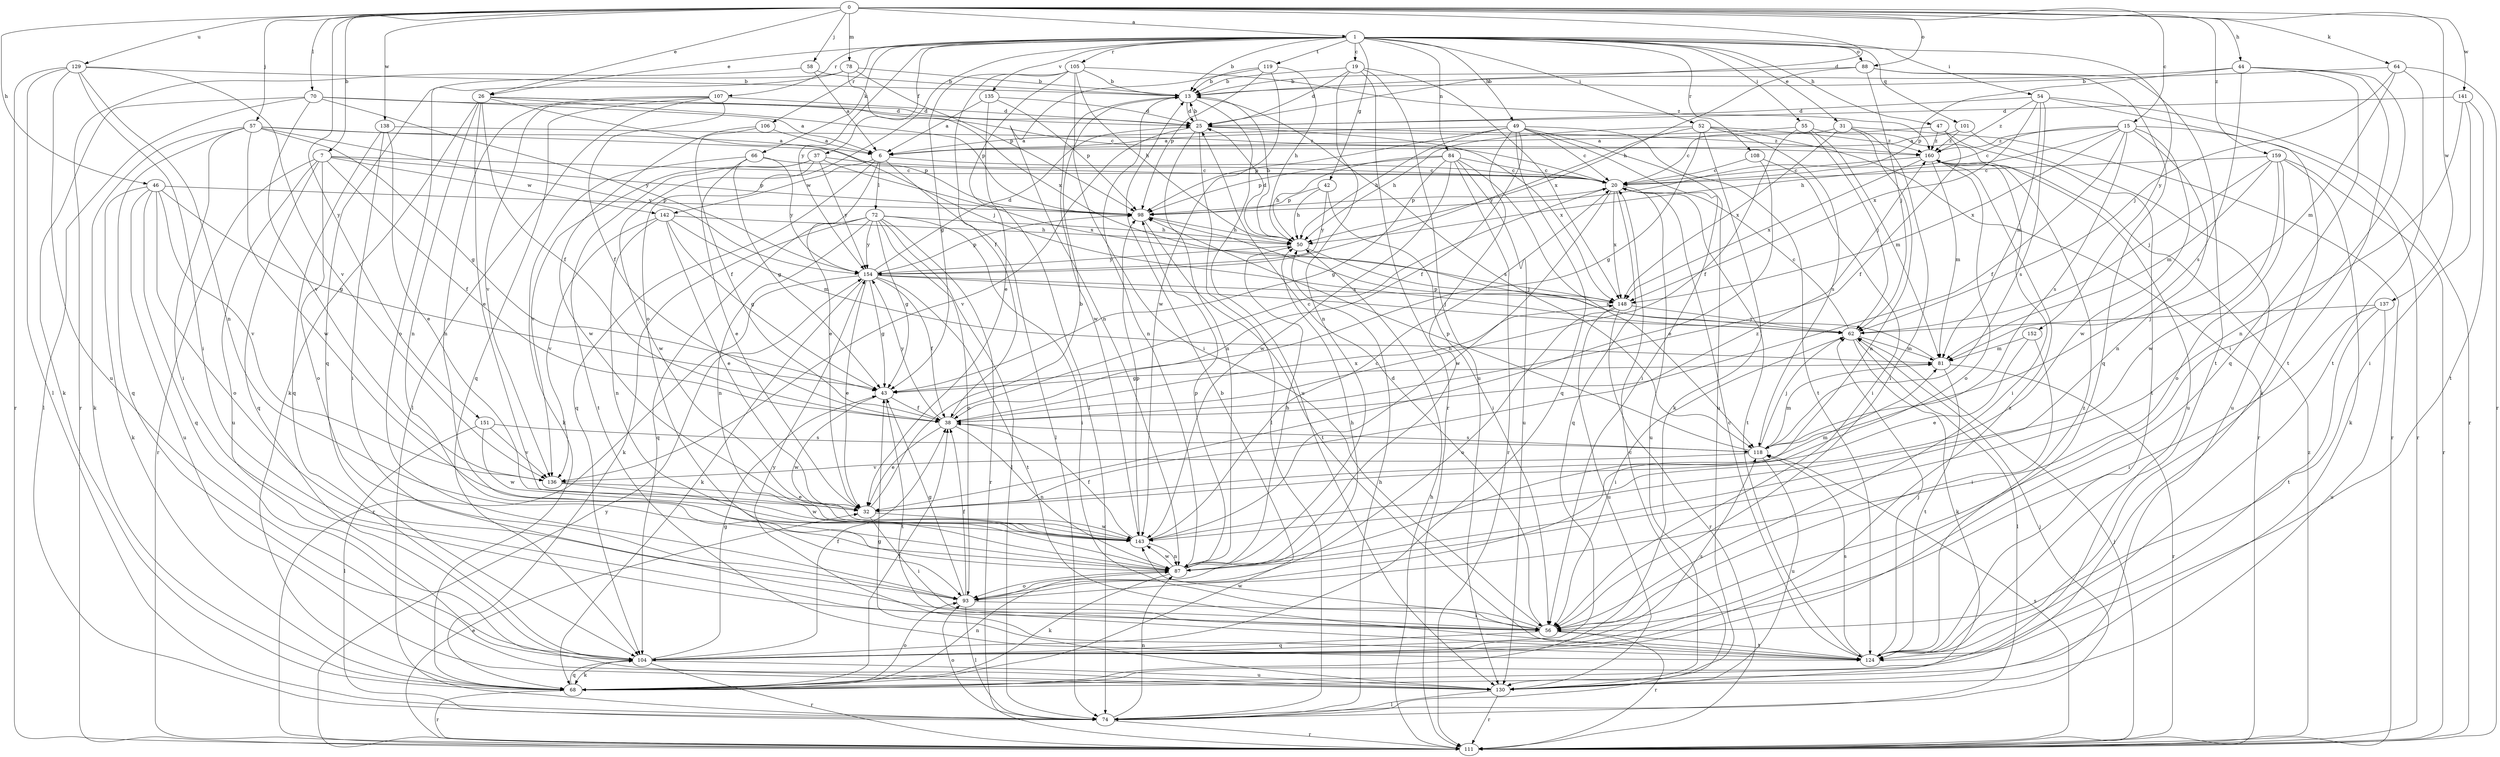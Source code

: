 strict digraph  {
0;
1;
6;
7;
13;
15;
19;
20;
25;
26;
31;
32;
37;
38;
42;
43;
44;
46;
47;
49;
50;
52;
54;
55;
56;
57;
58;
62;
64;
66;
68;
70;
72;
74;
78;
81;
84;
87;
88;
93;
98;
101;
104;
105;
106;
107;
108;
111;
118;
119;
124;
129;
130;
135;
136;
137;
138;
141;
142;
143;
148;
151;
152;
154;
159;
160;
0 -> 1  [label=a];
0 -> 7  [label=b];
0 -> 15  [label=c];
0 -> 25  [label=d];
0 -> 26  [label=e];
0 -> 44  [label=h];
0 -> 46  [label=h];
0 -> 57  [label=j];
0 -> 58  [label=j];
0 -> 64  [label=k];
0 -> 70  [label=l];
0 -> 78  [label=m];
0 -> 88  [label=o];
0 -> 129  [label=u];
0 -> 137  [label=w];
0 -> 138  [label=w];
0 -> 141  [label=w];
0 -> 151  [label=y];
0 -> 159  [label=z];
1 -> 13  [label=b];
1 -> 19  [label=c];
1 -> 26  [label=e];
1 -> 31  [label=e];
1 -> 37  [label=f];
1 -> 42  [label=g];
1 -> 47  [label=h];
1 -> 49  [label=h];
1 -> 52  [label=i];
1 -> 54  [label=i];
1 -> 55  [label=i];
1 -> 66  [label=k];
1 -> 84  [label=n];
1 -> 88  [label=o];
1 -> 93  [label=o];
1 -> 101  [label=q];
1 -> 105  [label=r];
1 -> 106  [label=r];
1 -> 107  [label=r];
1 -> 108  [label=r];
1 -> 119  [label=t];
1 -> 135  [label=v];
1 -> 152  [label=y];
1 -> 154  [label=y];
6 -> 20  [label=c];
6 -> 32  [label=e];
6 -> 72  [label=l];
6 -> 74  [label=l];
6 -> 104  [label=q];
6 -> 142  [label=w];
7 -> 20  [label=c];
7 -> 38  [label=f];
7 -> 93  [label=o];
7 -> 98  [label=p];
7 -> 104  [label=q];
7 -> 111  [label=r];
7 -> 130  [label=u];
7 -> 142  [label=w];
13 -> 25  [label=d];
13 -> 87  [label=n];
13 -> 118  [label=s];
13 -> 130  [label=u];
13 -> 143  [label=w];
15 -> 20  [label=c];
15 -> 38  [label=f];
15 -> 50  [label=h];
15 -> 87  [label=n];
15 -> 111  [label=r];
15 -> 118  [label=s];
15 -> 143  [label=w];
15 -> 148  [label=x];
15 -> 160  [label=z];
19 -> 13  [label=b];
19 -> 25  [label=d];
19 -> 87  [label=n];
19 -> 111  [label=r];
19 -> 130  [label=u];
19 -> 148  [label=x];
20 -> 98  [label=p];
20 -> 104  [label=q];
20 -> 124  [label=t];
20 -> 130  [label=u];
20 -> 143  [label=w];
20 -> 148  [label=x];
25 -> 13  [label=b];
25 -> 74  [label=l];
25 -> 87  [label=n];
25 -> 136  [label=v];
25 -> 148  [label=x];
25 -> 160  [label=z];
26 -> 20  [label=c];
26 -> 25  [label=d];
26 -> 32  [label=e];
26 -> 38  [label=f];
26 -> 62  [label=j];
26 -> 68  [label=k];
26 -> 87  [label=n];
26 -> 98  [label=p];
31 -> 6  [label=a];
31 -> 56  [label=i];
31 -> 87  [label=n];
31 -> 111  [label=r];
31 -> 148  [label=x];
32 -> 13  [label=b];
32 -> 56  [label=i];
32 -> 81  [label=m];
32 -> 143  [label=w];
32 -> 160  [label=z];
37 -> 20  [label=c];
37 -> 124  [label=t];
37 -> 136  [label=v];
37 -> 143  [label=w];
37 -> 148  [label=x];
37 -> 154  [label=y];
38 -> 20  [label=c];
38 -> 32  [label=e];
38 -> 87  [label=n];
38 -> 118  [label=s];
38 -> 148  [label=x];
38 -> 154  [label=y];
42 -> 50  [label=h];
42 -> 56  [label=i];
42 -> 98  [label=p];
42 -> 154  [label=y];
43 -> 38  [label=f];
43 -> 124  [label=t];
43 -> 143  [label=w];
44 -> 13  [label=b];
44 -> 56  [label=i];
44 -> 98  [label=p];
44 -> 104  [label=q];
44 -> 118  [label=s];
44 -> 124  [label=t];
46 -> 43  [label=g];
46 -> 68  [label=k];
46 -> 93  [label=o];
46 -> 98  [label=p];
46 -> 104  [label=q];
46 -> 130  [label=u];
46 -> 136  [label=v];
47 -> 20  [label=c];
47 -> 38  [label=f];
47 -> 124  [label=t];
47 -> 160  [label=z];
49 -> 6  [label=a];
49 -> 20  [label=c];
49 -> 38  [label=f];
49 -> 50  [label=h];
49 -> 56  [label=i];
49 -> 87  [label=n];
49 -> 98  [label=p];
49 -> 104  [label=q];
49 -> 124  [label=t];
49 -> 130  [label=u];
50 -> 13  [label=b];
50 -> 25  [label=d];
50 -> 62  [label=j];
50 -> 154  [label=y];
52 -> 43  [label=g];
52 -> 50  [label=h];
52 -> 68  [label=k];
52 -> 111  [label=r];
52 -> 118  [label=s];
52 -> 154  [label=y];
52 -> 160  [label=z];
54 -> 25  [label=d];
54 -> 68  [label=k];
54 -> 81  [label=m];
54 -> 111  [label=r];
54 -> 118  [label=s];
54 -> 148  [label=x];
54 -> 160  [label=z];
55 -> 6  [label=a];
55 -> 38  [label=f];
55 -> 62  [label=j];
55 -> 81  [label=m];
55 -> 130  [label=u];
56 -> 25  [label=d];
56 -> 104  [label=q];
56 -> 111  [label=r];
56 -> 124  [label=t];
56 -> 143  [label=w];
57 -> 6  [label=a];
57 -> 43  [label=g];
57 -> 56  [label=i];
57 -> 68  [label=k];
57 -> 98  [label=p];
57 -> 104  [label=q];
57 -> 143  [label=w];
57 -> 154  [label=y];
58 -> 6  [label=a];
58 -> 13  [label=b];
58 -> 111  [label=r];
62 -> 20  [label=c];
62 -> 56  [label=i];
62 -> 68  [label=k];
62 -> 74  [label=l];
62 -> 81  [label=m];
64 -> 13  [label=b];
64 -> 62  [label=j];
64 -> 81  [label=m];
64 -> 111  [label=r];
64 -> 124  [label=t];
66 -> 20  [label=c];
66 -> 32  [label=e];
66 -> 43  [label=g];
66 -> 68  [label=k];
66 -> 154  [label=y];
68 -> 13  [label=b];
68 -> 38  [label=f];
68 -> 87  [label=n];
68 -> 93  [label=o];
68 -> 104  [label=q];
68 -> 111  [label=r];
70 -> 6  [label=a];
70 -> 25  [label=d];
70 -> 68  [label=k];
70 -> 74  [label=l];
70 -> 136  [label=v];
70 -> 154  [label=y];
72 -> 43  [label=g];
72 -> 50  [label=h];
72 -> 56  [label=i];
72 -> 68  [label=k];
72 -> 74  [label=l];
72 -> 87  [label=n];
72 -> 93  [label=o];
72 -> 104  [label=q];
72 -> 111  [label=r];
72 -> 154  [label=y];
74 -> 20  [label=c];
74 -> 50  [label=h];
74 -> 62  [label=j];
74 -> 87  [label=n];
74 -> 93  [label=o];
74 -> 111  [label=r];
78 -> 13  [label=b];
78 -> 93  [label=o];
78 -> 98  [label=p];
78 -> 104  [label=q];
78 -> 148  [label=x];
81 -> 43  [label=g];
81 -> 98  [label=p];
81 -> 111  [label=r];
81 -> 124  [label=t];
84 -> 20  [label=c];
84 -> 43  [label=g];
84 -> 50  [label=h];
84 -> 98  [label=p];
84 -> 111  [label=r];
84 -> 118  [label=s];
84 -> 130  [label=u];
84 -> 143  [label=w];
87 -> 50  [label=h];
87 -> 68  [label=k];
87 -> 93  [label=o];
87 -> 98  [label=p];
87 -> 143  [label=w];
88 -> 13  [label=b];
88 -> 50  [label=h];
88 -> 62  [label=j];
88 -> 104  [label=q];
88 -> 124  [label=t];
93 -> 38  [label=f];
93 -> 43  [label=g];
93 -> 50  [label=h];
93 -> 56  [label=i];
93 -> 74  [label=l];
98 -> 50  [label=h];
98 -> 124  [label=t];
101 -> 6  [label=a];
101 -> 130  [label=u];
101 -> 160  [label=z];
104 -> 38  [label=f];
104 -> 43  [label=g];
104 -> 68  [label=k];
104 -> 111  [label=r];
104 -> 118  [label=s];
104 -> 130  [label=u];
104 -> 160  [label=z];
105 -> 13  [label=b];
105 -> 32  [label=e];
105 -> 38  [label=f];
105 -> 43  [label=g];
105 -> 50  [label=h];
105 -> 56  [label=i];
105 -> 160  [label=z];
106 -> 6  [label=a];
106 -> 38  [label=f];
106 -> 143  [label=w];
107 -> 25  [label=d];
107 -> 38  [label=f];
107 -> 74  [label=l];
107 -> 87  [label=n];
107 -> 104  [label=q];
107 -> 136  [label=v];
108 -> 20  [label=c];
108 -> 32  [label=e];
108 -> 56  [label=i];
111 -> 32  [label=e];
111 -> 50  [label=h];
111 -> 62  [label=j];
111 -> 118  [label=s];
111 -> 154  [label=y];
111 -> 160  [label=z];
118 -> 62  [label=j];
118 -> 81  [label=m];
118 -> 98  [label=p];
118 -> 130  [label=u];
118 -> 136  [label=v];
119 -> 13  [label=b];
119 -> 50  [label=h];
119 -> 87  [label=n];
119 -> 98  [label=p];
119 -> 143  [label=w];
124 -> 20  [label=c];
124 -> 62  [label=j];
124 -> 118  [label=s];
124 -> 154  [label=y];
124 -> 160  [label=z];
129 -> 13  [label=b];
129 -> 56  [label=i];
129 -> 74  [label=l];
129 -> 87  [label=n];
129 -> 111  [label=r];
129 -> 130  [label=u];
129 -> 136  [label=v];
130 -> 43  [label=g];
130 -> 74  [label=l];
130 -> 111  [label=r];
135 -> 6  [label=a];
135 -> 25  [label=d];
135 -> 74  [label=l];
135 -> 98  [label=p];
136 -> 32  [label=e];
136 -> 143  [label=w];
137 -> 56  [label=i];
137 -> 62  [label=j];
137 -> 124  [label=t];
137 -> 130  [label=u];
138 -> 32  [label=e];
138 -> 56  [label=i];
138 -> 104  [label=q];
138 -> 160  [label=z];
141 -> 25  [label=d];
141 -> 56  [label=i];
141 -> 87  [label=n];
141 -> 124  [label=t];
142 -> 32  [label=e];
142 -> 43  [label=g];
142 -> 50  [label=h];
142 -> 81  [label=m];
142 -> 87  [label=n];
142 -> 136  [label=v];
143 -> 20  [label=c];
143 -> 38  [label=f];
143 -> 87  [label=n];
143 -> 98  [label=p];
148 -> 62  [label=j];
148 -> 93  [label=o];
148 -> 111  [label=r];
148 -> 130  [label=u];
151 -> 74  [label=l];
151 -> 118  [label=s];
151 -> 136  [label=v];
151 -> 143  [label=w];
152 -> 32  [label=e];
152 -> 56  [label=i];
152 -> 81  [label=m];
154 -> 25  [label=d];
154 -> 32  [label=e];
154 -> 38  [label=f];
154 -> 43  [label=g];
154 -> 62  [label=j];
154 -> 68  [label=k];
154 -> 98  [label=p];
154 -> 111  [label=r];
154 -> 124  [label=t];
154 -> 148  [label=x];
159 -> 20  [label=c];
159 -> 62  [label=j];
159 -> 68  [label=k];
159 -> 81  [label=m];
159 -> 93  [label=o];
159 -> 111  [label=r];
159 -> 143  [label=w];
160 -> 20  [label=c];
160 -> 56  [label=i];
160 -> 81  [label=m];
160 -> 93  [label=o];
160 -> 148  [label=x];
}

